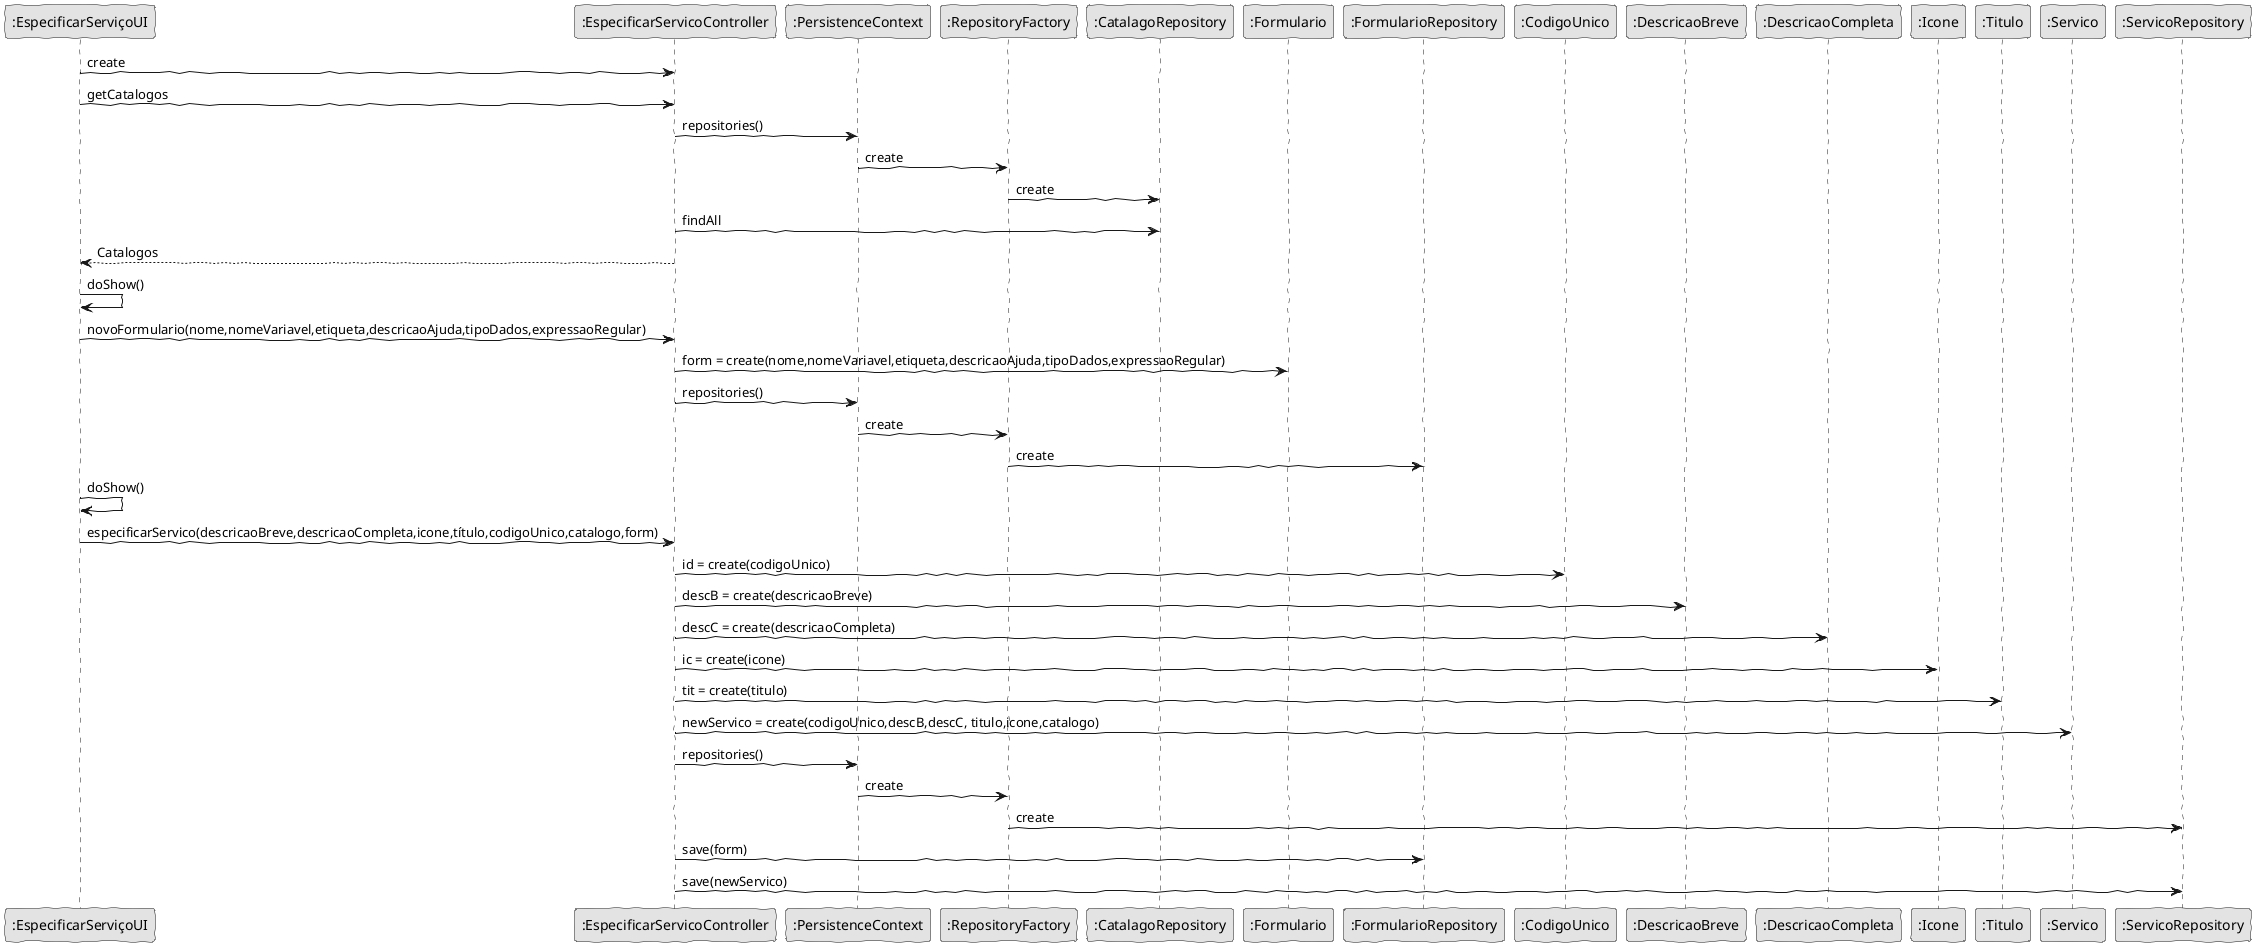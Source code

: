 @startuml
'http://plantuml.com/skinparam.html
skinparam handwritten true
skinparam monochrome true
skinparam packageStyle rect
skinparam defaultFontName FG Virgil
skinparam shadowing false

		participant ":EspecificarServiçoUI" as ui
		participant ":EspecificarServicoController" as ctrl
		participant ":PersistenceContext" as pc
		participant ":RepositoryFactory" as rf
		participant ":CatalagoRepository" as repoCA
    participant ":Formulario" as form
    participant ":FormularioRepository" as repoFORM
    participant ":CodigoUnico" as id
    participant ":DescricaoBreve" as descB
    participant ":DescricaoCompleta" as descC
		participant ":Icone" as ic
    participant ":Titulo" as tit
		participant ":Servico" as servico
		participant ":ServicoRepository" as repo

    
		ui->ctrl:create
		ui->ctrl:getCatalogos
		ctrl->pc:repositories()
		pc->rf:create
		rf->repoCA:create
		ctrl->repoCA:findAll
		ctrl-->ui:Catalogos

		ui->ui:doShow()
    ui->ctrl:novoFormulario(nome,nomeVariavel,etiqueta,descricaoAjuda,tipoDados,expressaoRegular)
    ctrl->form:form = create(nome,nomeVariavel,etiqueta,descricaoAjuda,tipoDados,expressaoRegular)
    ctrl->pc:repositories()
		pc->rf:create
		rf->repoFORM:create
    ui->ui:doShow()
		
		ui->ctrl:especificarServico(descricaoBreve,descricaoCompleta,icone,título,codigoUnico,catalogo,form)
    
    ctrl->id:id = create(codigoUnico)
    ctrl->descB:descB = create(descricaoBreve)
    ctrl->descC:descC = create(descricaoCompleta)
		ctrl->ic:ic = create(icone)
    ctrl->tit:tit = create(titulo)
		ctrl->servico:newServico = create(codigoUnico,descB,descC, titulo,icone,catalogo)

		ctrl->pc:repositories()
		pc->rf:create
		rf->repo:create
    ctrl->repoFORM:save(form)
		ctrl->repo:save(newServico)
		
@enduml